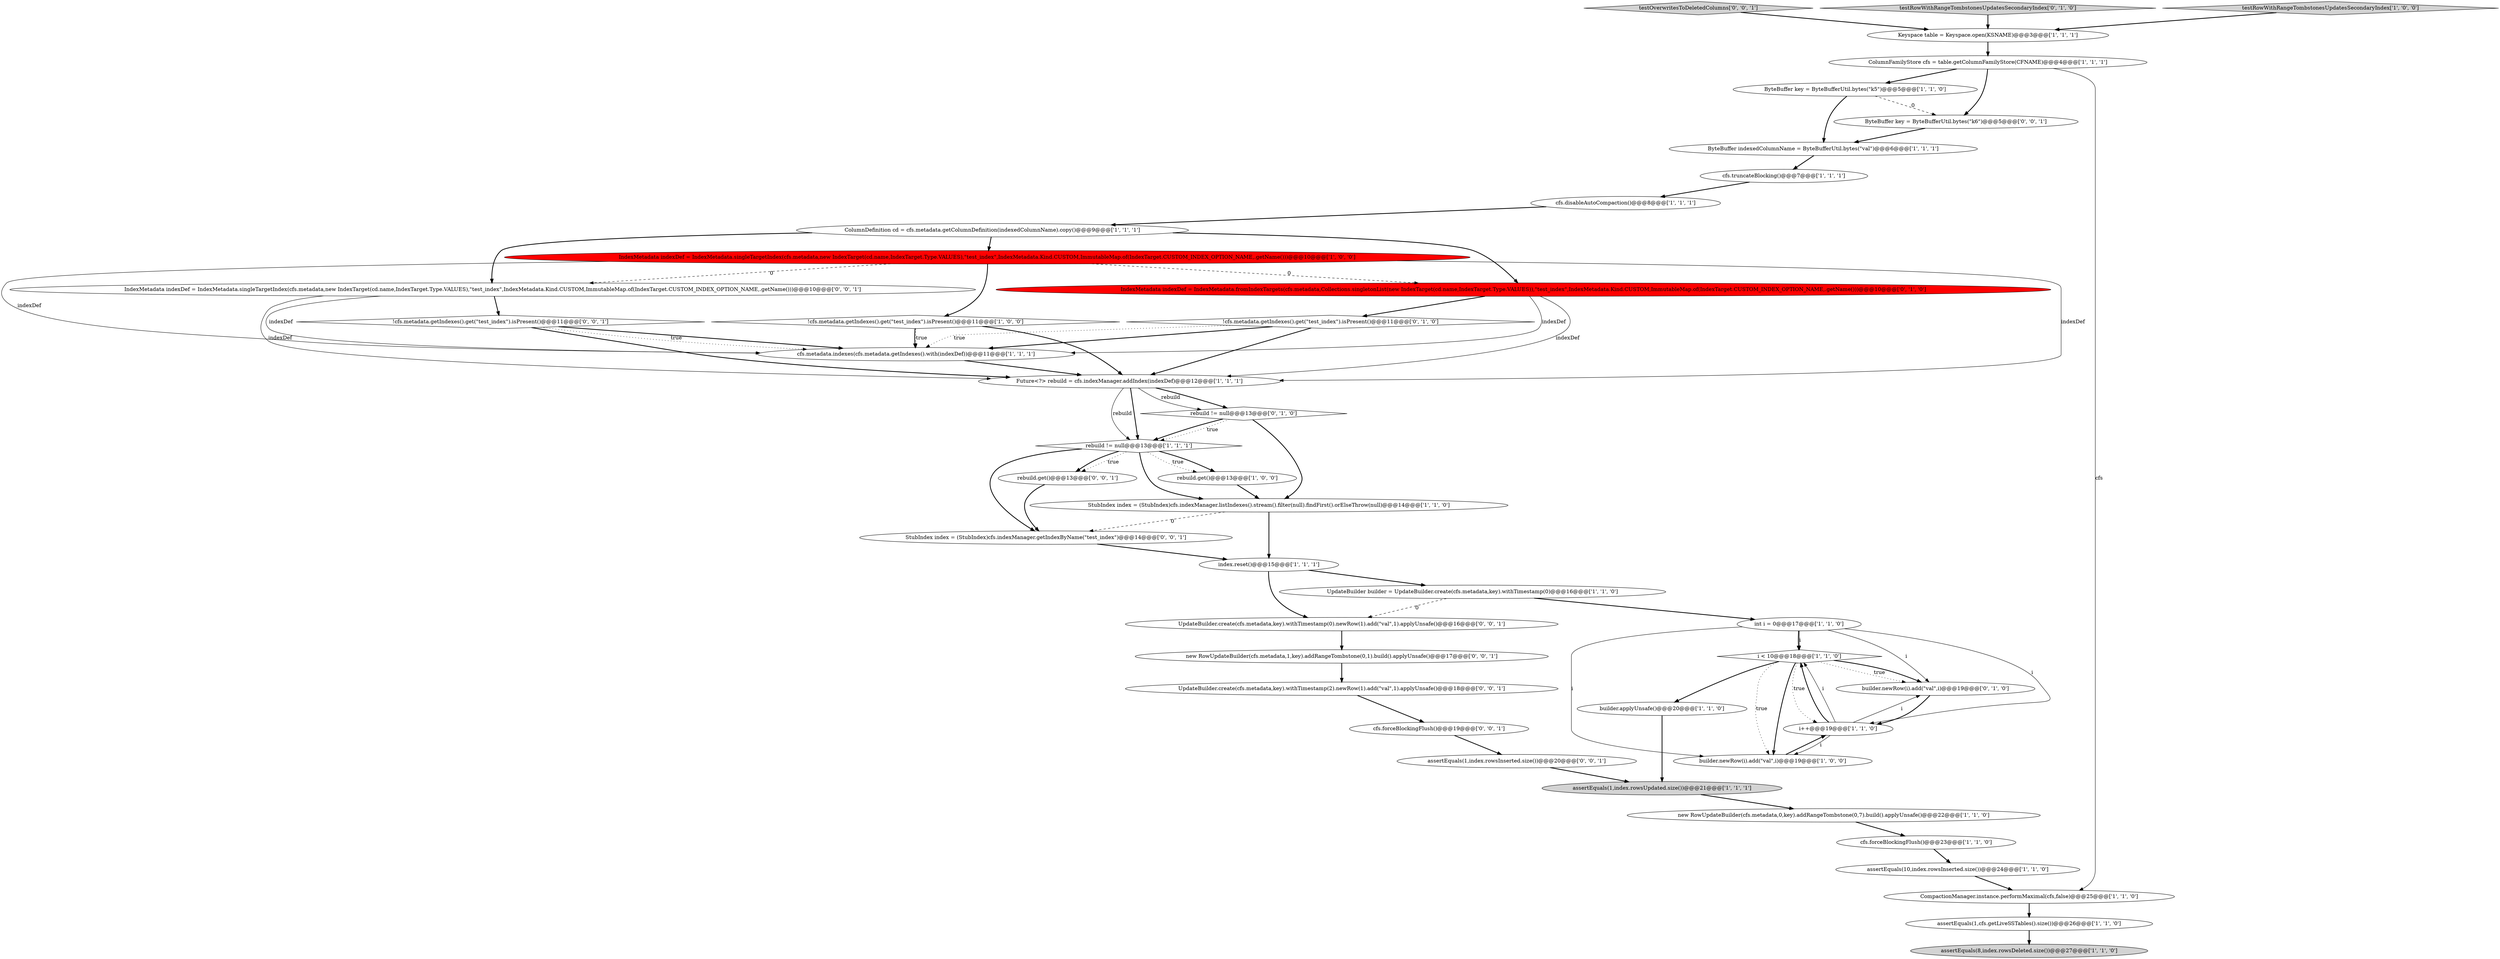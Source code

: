 digraph {
14 [style = filled, label = "cfs.truncateBlocking()@@@7@@@['1', '1', '1']", fillcolor = white, shape = ellipse image = "AAA0AAABBB1BBB"];
34 [style = filled, label = "rebuild.get()@@@13@@@['0', '0', '1']", fillcolor = white, shape = ellipse image = "AAA0AAABBB3BBB"];
27 [style = filled, label = "!cfs.metadata.getIndexes().get(\"test_index\").isPresent()@@@11@@@['1', '0', '0']", fillcolor = white, shape = diamond image = "AAA0AAABBB1BBB"];
39 [style = filled, label = "ByteBuffer key = ByteBufferUtil.bytes(\"k6\")@@@5@@@['0', '0', '1']", fillcolor = white, shape = ellipse image = "AAA0AAABBB3BBB"];
7 [style = filled, label = "ColumnDefinition cd = cfs.metadata.getColumnDefinition(indexedColumnName).copy()@@@9@@@['1', '1', '1']", fillcolor = white, shape = ellipse image = "AAA0AAABBB1BBB"];
13 [style = filled, label = "i < 10@@@18@@@['1', '1', '0']", fillcolor = white, shape = diamond image = "AAA0AAABBB1BBB"];
4 [style = filled, label = "new RowUpdateBuilder(cfs.metadata,0,key).addRangeTombstone(0,7).build().applyUnsafe()@@@22@@@['1', '1', '0']", fillcolor = white, shape = ellipse image = "AAA0AAABBB1BBB"];
32 [style = filled, label = "!cfs.metadata.getIndexes().get(\"test_index\").isPresent()@@@11@@@['0', '1', '0']", fillcolor = white, shape = diamond image = "AAA0AAABBB2BBB"];
28 [style = filled, label = "cfs.metadata.indexes(cfs.metadata.getIndexes().with(indexDef))@@@11@@@['1', '1', '1']", fillcolor = white, shape = ellipse image = "AAA0AAABBB1BBB"];
6 [style = filled, label = "rebuild.get()@@@13@@@['1', '0', '0']", fillcolor = white, shape = ellipse image = "AAA0AAABBB1BBB"];
22 [style = filled, label = "assertEquals(1,index.rowsUpdated.size())@@@21@@@['1', '1', '1']", fillcolor = lightgray, shape = ellipse image = "AAA0AAABBB1BBB"];
26 [style = filled, label = "index.reset()@@@15@@@['1', '1', '1']", fillcolor = white, shape = ellipse image = "AAA0AAABBB1BBB"];
29 [style = filled, label = "builder.newRow(i).add(\"val\",i)@@@19@@@['0', '1', '0']", fillcolor = white, shape = ellipse image = "AAA0AAABBB2BBB"];
9 [style = filled, label = "UpdateBuilder builder = UpdateBuilder.create(cfs.metadata,key).withTimestamp(0)@@@16@@@['1', '1', '0']", fillcolor = white, shape = ellipse image = "AAA0AAABBB1BBB"];
20 [style = filled, label = "int i = 0@@@17@@@['1', '1', '0']", fillcolor = white, shape = ellipse image = "AAA0AAABBB1BBB"];
35 [style = filled, label = "UpdateBuilder.create(cfs.metadata,key).withTimestamp(0).newRow(1).add(\"val\",1).applyUnsafe()@@@16@@@['0', '0', '1']", fillcolor = white, shape = ellipse image = "AAA0AAABBB3BBB"];
30 [style = filled, label = "rebuild != null@@@13@@@['0', '1', '0']", fillcolor = white, shape = diamond image = "AAA0AAABBB2BBB"];
11 [style = filled, label = "ByteBuffer indexedColumnName = ByteBufferUtil.bytes(\"val\")@@@6@@@['1', '1', '1']", fillcolor = white, shape = ellipse image = "AAA0AAABBB1BBB"];
38 [style = filled, label = "assertEquals(1,index.rowsInserted.size())@@@20@@@['0', '0', '1']", fillcolor = white, shape = ellipse image = "AAA0AAABBB3BBB"];
5 [style = filled, label = "builder.newRow(i).add(\"val\",i)@@@19@@@['1', '0', '0']", fillcolor = white, shape = ellipse image = "AAA0AAABBB1BBB"];
33 [style = filled, label = "IndexMetadata indexDef = IndexMetadata.fromIndexTargets(cfs.metadata,Collections.singletonList(new IndexTarget(cd.name,IndexTarget.Type.VALUES)),\"test_index\",IndexMetadata.Kind.CUSTOM,ImmutableMap.of(IndexTarget.CUSTOM_INDEX_OPTION_NAME,.getName()))@@@10@@@['0', '1', '0']", fillcolor = red, shape = ellipse image = "AAA1AAABBB2BBB"];
44 [style = filled, label = "testOverwritesToDeletedColumns['0', '0', '1']", fillcolor = lightgray, shape = diamond image = "AAA0AAABBB3BBB"];
1 [style = filled, label = "assertEquals(8,index.rowsDeleted.size())@@@27@@@['1', '1', '0']", fillcolor = lightgray, shape = ellipse image = "AAA0AAABBB1BBB"];
0 [style = filled, label = "cfs.disableAutoCompaction()@@@8@@@['1', '1', '1']", fillcolor = white, shape = ellipse image = "AAA0AAABBB1BBB"];
16 [style = filled, label = "ByteBuffer key = ByteBufferUtil.bytes(\"k5\")@@@5@@@['1', '1', '0']", fillcolor = white, shape = ellipse image = "AAA0AAABBB1BBB"];
15 [style = filled, label = "rebuild != null@@@13@@@['1', '1', '1']", fillcolor = white, shape = diamond image = "AAA0AAABBB1BBB"];
23 [style = filled, label = "assertEquals(1,cfs.getLiveSSTables().size())@@@26@@@['1', '1', '0']", fillcolor = white, shape = ellipse image = "AAA0AAABBB1BBB"];
24 [style = filled, label = "CompactionManager.instance.performMaximal(cfs,false)@@@25@@@['1', '1', '0']", fillcolor = white, shape = ellipse image = "AAA0AAABBB1BBB"];
42 [style = filled, label = "UpdateBuilder.create(cfs.metadata,key).withTimestamp(2).newRow(1).add(\"val\",1).applyUnsafe()@@@18@@@['0', '0', '1']", fillcolor = white, shape = ellipse image = "AAA0AAABBB3BBB"];
43 [style = filled, label = "StubIndex index = (StubIndex)cfs.indexManager.getIndexByName(\"test_index\")@@@14@@@['0', '0', '1']", fillcolor = white, shape = ellipse image = "AAA0AAABBB3BBB"];
12 [style = filled, label = "cfs.forceBlockingFlush()@@@23@@@['1', '1', '0']", fillcolor = white, shape = ellipse image = "AAA0AAABBB1BBB"];
25 [style = filled, label = "ColumnFamilyStore cfs = table.getColumnFamilyStore(CFNAME)@@@4@@@['1', '1', '1']", fillcolor = white, shape = ellipse image = "AAA0AAABBB1BBB"];
37 [style = filled, label = "new RowUpdateBuilder(cfs.metadata,1,key).addRangeTombstone(0,1).build().applyUnsafe()@@@17@@@['0', '0', '1']", fillcolor = white, shape = ellipse image = "AAA0AAABBB3BBB"];
8 [style = filled, label = "i++@@@19@@@['1', '1', '0']", fillcolor = white, shape = ellipse image = "AAA0AAABBB1BBB"];
41 [style = filled, label = "cfs.forceBlockingFlush()@@@19@@@['0', '0', '1']", fillcolor = white, shape = ellipse image = "AAA0AAABBB3BBB"];
10 [style = filled, label = "builder.applyUnsafe()@@@20@@@['1', '1', '0']", fillcolor = white, shape = ellipse image = "AAA0AAABBB1BBB"];
18 [style = filled, label = "Future<?> rebuild = cfs.indexManager.addIndex(indexDef)@@@12@@@['1', '1', '1']", fillcolor = white, shape = ellipse image = "AAA0AAABBB1BBB"];
31 [style = filled, label = "testRowWithRangeTombstonesUpdatesSecondaryIndex['0', '1', '0']", fillcolor = lightgray, shape = diamond image = "AAA0AAABBB2BBB"];
3 [style = filled, label = "assertEquals(10,index.rowsInserted.size())@@@24@@@['1', '1', '0']", fillcolor = white, shape = ellipse image = "AAA0AAABBB1BBB"];
40 [style = filled, label = "IndexMetadata indexDef = IndexMetadata.singleTargetIndex(cfs.metadata,new IndexTarget(cd.name,IndexTarget.Type.VALUES),\"test_index\",IndexMetadata.Kind.CUSTOM,ImmutableMap.of(IndexTarget.CUSTOM_INDEX_OPTION_NAME,.getName()))@@@10@@@['0', '0', '1']", fillcolor = white, shape = ellipse image = "AAA0AAABBB3BBB"];
2 [style = filled, label = "testRowWithRangeTombstonesUpdatesSecondaryIndex['1', '0', '0']", fillcolor = lightgray, shape = diamond image = "AAA0AAABBB1BBB"];
19 [style = filled, label = "IndexMetadata indexDef = IndexMetadata.singleTargetIndex(cfs.metadata,new IndexTarget(cd.name,IndexTarget.Type.VALUES),\"test_index\",IndexMetadata.Kind.CUSTOM,ImmutableMap.of(IndexTarget.CUSTOM_INDEX_OPTION_NAME,.getName()))@@@10@@@['1', '0', '0']", fillcolor = red, shape = ellipse image = "AAA1AAABBB1BBB"];
21 [style = filled, label = "StubIndex index = (StubIndex)cfs.indexManager.listIndexes().stream().filter(null).findFirst().orElseThrow(null)@@@14@@@['1', '1', '0']", fillcolor = white, shape = ellipse image = "AAA0AAABBB1BBB"];
36 [style = filled, label = "!cfs.metadata.getIndexes().get(\"test_index\").isPresent()@@@11@@@['0', '0', '1']", fillcolor = white, shape = diamond image = "AAA0AAABBB3BBB"];
17 [style = filled, label = "Keyspace table = Keyspace.open(KSNAME)@@@3@@@['1', '1', '1']", fillcolor = white, shape = ellipse image = "AAA0AAABBB1BBB"];
17->25 [style = bold, label=""];
42->41 [style = bold, label=""];
32->28 [style = dotted, label="true"];
3->24 [style = bold, label=""];
11->14 [style = bold, label=""];
15->21 [style = bold, label=""];
27->28 [style = bold, label=""];
36->28 [style = bold, label=""];
18->30 [style = bold, label=""];
26->9 [style = bold, label=""];
13->5 [style = dotted, label="true"];
40->18 [style = solid, label="indexDef"];
43->26 [style = bold, label=""];
22->4 [style = bold, label=""];
21->26 [style = bold, label=""];
35->37 [style = bold, label=""];
36->18 [style = bold, label=""];
26->35 [style = bold, label=""];
32->18 [style = bold, label=""];
16->39 [style = dashed, label="0"];
28->18 [style = bold, label=""];
15->34 [style = bold, label=""];
15->34 [style = dotted, label="true"];
18->15 [style = bold, label=""];
44->17 [style = bold, label=""];
0->7 [style = bold, label=""];
7->33 [style = bold, label=""];
33->18 [style = solid, label="indexDef"];
8->29 [style = solid, label="i"];
13->29 [style = dotted, label="true"];
13->5 [style = bold, label=""];
41->38 [style = bold, label=""];
33->28 [style = solid, label="indexDef"];
30->15 [style = bold, label=""];
2->17 [style = bold, label=""];
13->10 [style = bold, label=""];
27->18 [style = bold, label=""];
20->8 [style = solid, label="i"];
20->13 [style = bold, label=""];
25->39 [style = bold, label=""];
6->21 [style = bold, label=""];
9->20 [style = bold, label=""];
25->24 [style = solid, label="cfs"];
36->28 [style = dotted, label="true"];
20->29 [style = solid, label="i"];
25->16 [style = bold, label=""];
20->13 [style = solid, label="i"];
9->35 [style = dashed, label="0"];
30->21 [style = bold, label=""];
18->30 [style = solid, label="rebuild"];
40->36 [style = bold, label=""];
13->8 [style = dotted, label="true"];
15->43 [style = bold, label=""];
4->12 [style = bold, label=""];
33->32 [style = bold, label=""];
12->3 [style = bold, label=""];
31->17 [style = bold, label=""];
34->43 [style = bold, label=""];
7->19 [style = bold, label=""];
19->40 [style = dashed, label="0"];
7->40 [style = bold, label=""];
37->42 [style = bold, label=""];
8->13 [style = bold, label=""];
24->23 [style = bold, label=""];
10->22 [style = bold, label=""];
5->8 [style = bold, label=""];
29->8 [style = bold, label=""];
21->43 [style = dashed, label="0"];
20->5 [style = solid, label="i"];
40->28 [style = solid, label="indexDef"];
16->11 [style = bold, label=""];
18->15 [style = solid, label="rebuild"];
19->28 [style = solid, label="indexDef"];
19->18 [style = solid, label="indexDef"];
15->6 [style = bold, label=""];
39->11 [style = bold, label=""];
8->13 [style = solid, label="i"];
27->28 [style = dotted, label="true"];
13->29 [style = bold, label=""];
14->0 [style = bold, label=""];
8->5 [style = solid, label="i"];
15->6 [style = dotted, label="true"];
19->27 [style = bold, label=""];
23->1 [style = bold, label=""];
38->22 [style = bold, label=""];
30->15 [style = dotted, label="true"];
19->33 [style = dashed, label="0"];
32->28 [style = bold, label=""];
}
